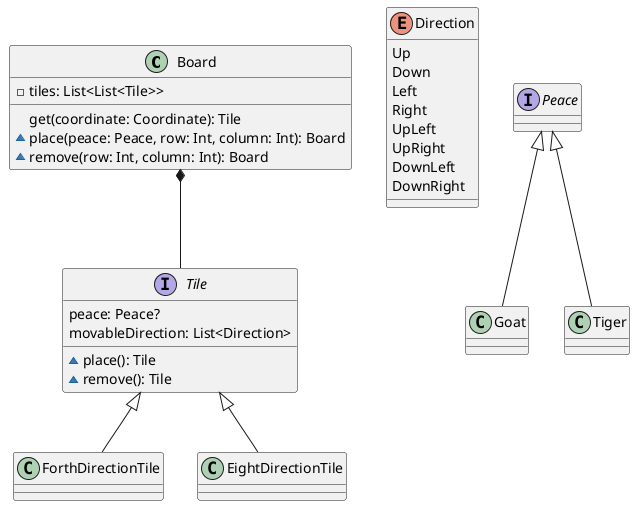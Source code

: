 @startuml
class Board {
  -tiles: List<List<Tile>>
  get(coordinate: Coordinate): Tile
  ~place(peace: Peace, row: Int, column: Int): Board
  ~remove(row: Int, column: Int): Board
}

interface Tile {
  peace: Peace?
  movableDirection: List<Direction>
  ~place(): Tile
  ~remove(): Tile
}
Board *-- Tile

class ForthDirectionTile
Tile <|-- ForthDirectionTile

class EightDirectionTile
Tile <|-- EightDirectionTile

enum Direction {
  Up
  Down
  Left
  Right
  UpLeft
  UpRight
  DownLeft
  DownRight
}

interface Peace

class Goat
Peace <|-- Goat

class Tiger
Peace <|-- Tiger

@enduml